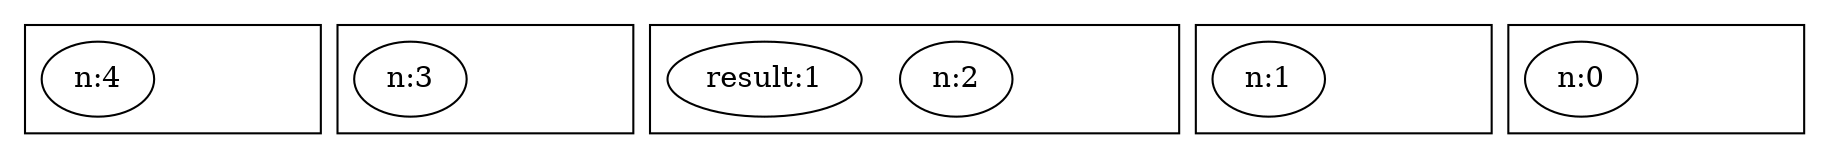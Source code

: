 digraph root {
	graph [compound=true]
	subgraph cluster_4egjxf {
		graph [label=""]
		4 [style=invisible]
		"n:4" [label="n:4"]
	}
	subgraph cluster_3dsvep {
		graph [label=""]
		3 [style=invisible]
		"n:3" [label="n:3"]
	}
	subgraph cluster_2iwfgd {
		graph [label=""]
		2 [style=invisible]
		"n:2" [label="n:2"]
		"result:1" [label="result:1"]
	}
	subgraph cluster_1jubil {
		graph [label=""]
		1 [style=invisible]
		"n:1" [label="n:1"]
	}
	subgraph cluster_0yuond {
		graph [label=""]
		0 [style=invisible]
		"n:0" [label="n:0"]
	}
}